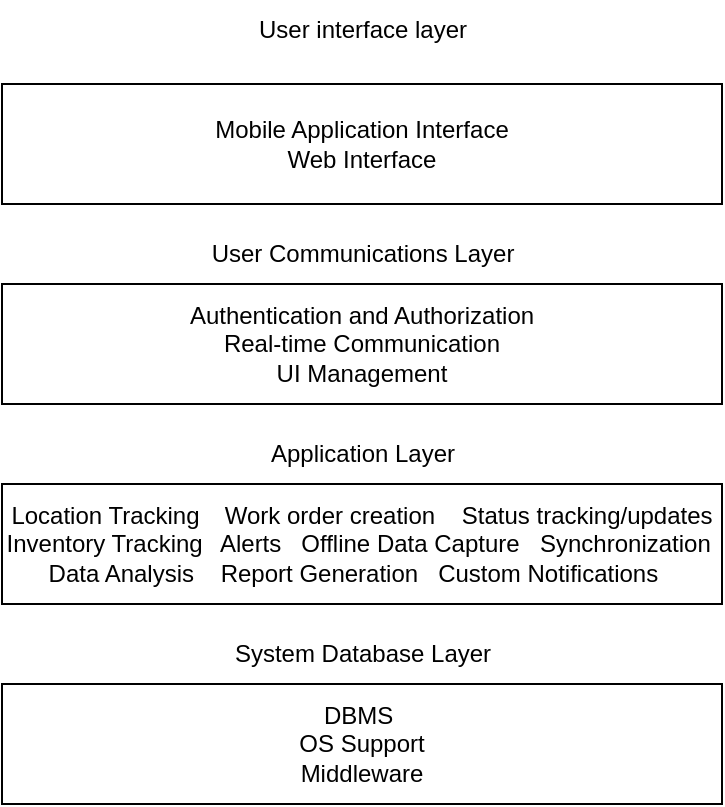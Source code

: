 <mxfile version="23.1.5" type="github">
  <diagram name="Page-1" id="3C6h9rfHE9IGXmHBJY-0">
    <mxGraphModel dx="1793" dy="923" grid="1" gridSize="10" guides="1" tooltips="1" connect="1" arrows="1" fold="1" page="1" pageScale="1" pageWidth="850" pageHeight="1100" math="0" shadow="0">
      <root>
        <mxCell id="0" />
        <mxCell id="1" parent="0" />
        <mxCell id="elVo-IdGJ_h8r-v-pPCG-4" value="Mobile Application Interface&lt;br&gt;Web Interface" style="rounded=0;whiteSpace=wrap;html=1;" vertex="1" parent="1">
          <mxGeometry x="280" y="170" width="360" height="60" as="geometry" />
        </mxCell>
        <mxCell id="elVo-IdGJ_h8r-v-pPCG-5" value="Authentication and Authorization&lt;br&gt;Real-time Communication&lt;br&gt;UI Management" style="rounded=0;whiteSpace=wrap;html=1;" vertex="1" parent="1">
          <mxGeometry x="280" y="270" width="360" height="60" as="geometry" />
        </mxCell>
        <mxCell id="elVo-IdGJ_h8r-v-pPCG-6" value="Location Tracking&lt;span style=&quot;white-space: pre;&quot;&gt;&#x9;&lt;/span&gt;Work order creation&amp;nbsp; &amp;nbsp; Status tracking/updates&lt;br&gt;Inventory Tracking&lt;span style=&quot;white-space: pre;&quot;&gt;&#x9;&lt;/span&gt;Alerts&amp;nbsp; &amp;nbsp;Offline Data Capture&lt;span style=&quot;white-space: pre;&quot;&gt;&#x9;&lt;/span&gt;Synchronization&amp;nbsp; &amp;nbsp;Data Analysis&amp;nbsp; &amp;nbsp; Report Generation&amp;nbsp; &amp;nbsp;Custom Notifications&lt;span style=&quot;white-space: pre;&quot;&gt;&#x9;&lt;/span&gt;" style="rounded=0;whiteSpace=wrap;html=1;" vertex="1" parent="1">
          <mxGeometry x="280" y="370" width="360" height="60" as="geometry" />
        </mxCell>
        <mxCell id="elVo-IdGJ_h8r-v-pPCG-7" value="DBMS&amp;nbsp;&lt;br&gt;OS Support&lt;br&gt;Middleware" style="rounded=0;whiteSpace=wrap;html=1;" vertex="1" parent="1">
          <mxGeometry x="280" y="470" width="360" height="60" as="geometry" />
        </mxCell>
        <mxCell id="elVo-IdGJ_h8r-v-pPCG-8" value="User interface layer" style="text;html=1;align=center;verticalAlign=middle;resizable=0;points=[];autosize=1;strokeColor=none;fillColor=none;" vertex="1" parent="1">
          <mxGeometry x="395" y="128" width="130" height="30" as="geometry" />
        </mxCell>
        <mxCell id="elVo-IdGJ_h8r-v-pPCG-9" value="User Communications Layer" style="text;html=1;align=center;verticalAlign=middle;resizable=0;points=[];autosize=1;strokeColor=none;fillColor=none;" vertex="1" parent="1">
          <mxGeometry x="375" y="240" width="170" height="30" as="geometry" />
        </mxCell>
        <mxCell id="elVo-IdGJ_h8r-v-pPCG-10" value="Application Layer" style="text;html=1;align=center;verticalAlign=middle;resizable=0;points=[];autosize=1;strokeColor=none;fillColor=none;" vertex="1" parent="1">
          <mxGeometry x="400" y="340" width="120" height="30" as="geometry" />
        </mxCell>
        <mxCell id="elVo-IdGJ_h8r-v-pPCG-11" value="System Database Layer" style="text;html=1;align=center;verticalAlign=middle;resizable=0;points=[];autosize=1;strokeColor=none;fillColor=none;" vertex="1" parent="1">
          <mxGeometry x="385" y="440" width="150" height="30" as="geometry" />
        </mxCell>
      </root>
    </mxGraphModel>
  </diagram>
</mxfile>
